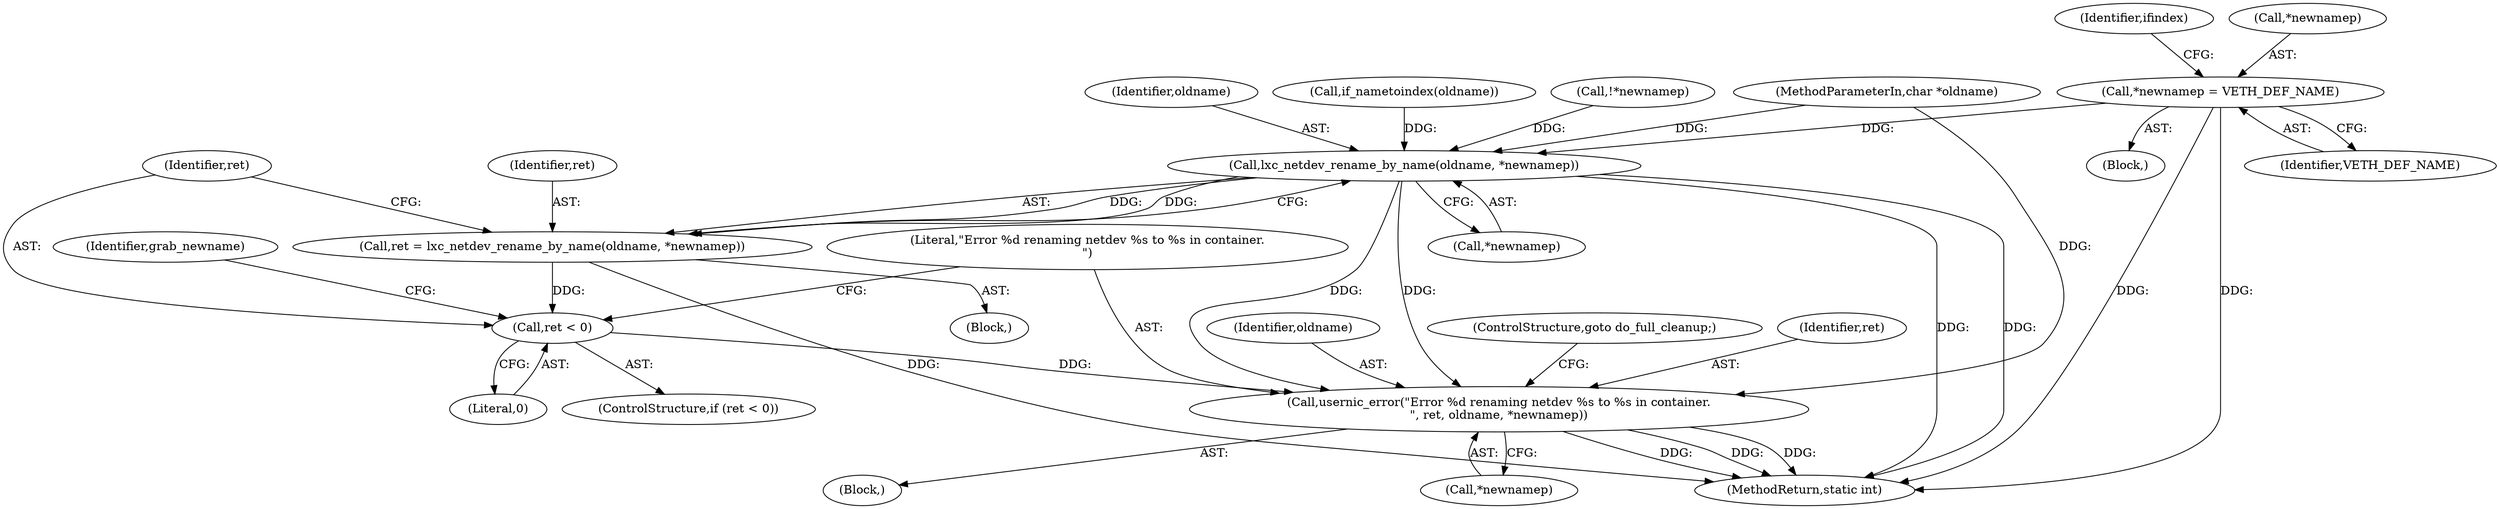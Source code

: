 digraph "0_lxc_16af238036a5464ae8f2420ed3af214f0de875f9@pointer" {
"1000234" [label="(Call,*newnamep = VETH_DEF_NAME)"];
"1000253" [label="(Call,lxc_netdev_rename_by_name(oldname, *newnamep))"];
"1000251" [label="(Call,ret = lxc_netdev_rename_by_name(oldname, *newnamep))"];
"1000258" [label="(Call,ret < 0)"];
"1000262" [label="(Call,usernic_error(\"Error %d renaming netdev %s to %s in container.\n\", ret, oldname, *newnamep))"];
"1000110" [label="(Block,)"];
"1000251" [label="(Call,ret = lxc_netdev_rename_by_name(oldname, *newnamep))"];
"1000227" [label="(Call,!*newnamep)"];
"1000263" [label="(Literal,\"Error %d renaming netdev %s to %s in container.\n\")"];
"1000270" [label="(Identifier,grab_newname)"];
"1000252" [label="(Identifier,ret)"];
"1000255" [label="(Call,*newnamep)"];
"1000261" [label="(Block,)"];
"1000239" [label="(Identifier,ifindex)"];
"1000235" [label="(Call,*newnamep)"];
"1000265" [label="(Identifier,oldname)"];
"1000266" [label="(Call,*newnamep)"];
"1000257" [label="(ControlStructure,if (ret < 0))"];
"1000354" [label="(MethodReturn,static int)"];
"1000254" [label="(Identifier,oldname)"];
"1000260" [label="(Literal,0)"];
"1000237" [label="(Identifier,VETH_DEF_NAME)"];
"1000253" [label="(Call,lxc_netdev_rename_by_name(oldname, *newnamep))"];
"1000240" [label="(Call,if_nametoindex(oldname))"];
"1000234" [label="(Call,*newnamep = VETH_DEF_NAME)"];
"1000230" [label="(Block,)"];
"1000268" [label="(ControlStructure,goto do_full_cleanup;)"];
"1000264" [label="(Identifier,ret)"];
"1000262" [label="(Call,usernic_error(\"Error %d renaming netdev %s to %s in container.\n\", ret, oldname, *newnamep))"];
"1000108" [label="(MethodParameterIn,char *oldname)"];
"1000259" [label="(Identifier,ret)"];
"1000258" [label="(Call,ret < 0)"];
"1000234" -> "1000230"  [label="AST: "];
"1000234" -> "1000237"  [label="CFG: "];
"1000235" -> "1000234"  [label="AST: "];
"1000237" -> "1000234"  [label="AST: "];
"1000239" -> "1000234"  [label="CFG: "];
"1000234" -> "1000354"  [label="DDG: "];
"1000234" -> "1000354"  [label="DDG: "];
"1000234" -> "1000253"  [label="DDG: "];
"1000253" -> "1000251"  [label="AST: "];
"1000253" -> "1000255"  [label="CFG: "];
"1000254" -> "1000253"  [label="AST: "];
"1000255" -> "1000253"  [label="AST: "];
"1000251" -> "1000253"  [label="CFG: "];
"1000253" -> "1000354"  [label="DDG: "];
"1000253" -> "1000354"  [label="DDG: "];
"1000253" -> "1000251"  [label="DDG: "];
"1000253" -> "1000251"  [label="DDG: "];
"1000240" -> "1000253"  [label="DDG: "];
"1000108" -> "1000253"  [label="DDG: "];
"1000227" -> "1000253"  [label="DDG: "];
"1000253" -> "1000262"  [label="DDG: "];
"1000253" -> "1000262"  [label="DDG: "];
"1000251" -> "1000110"  [label="AST: "];
"1000252" -> "1000251"  [label="AST: "];
"1000259" -> "1000251"  [label="CFG: "];
"1000251" -> "1000354"  [label="DDG: "];
"1000251" -> "1000258"  [label="DDG: "];
"1000258" -> "1000257"  [label="AST: "];
"1000258" -> "1000260"  [label="CFG: "];
"1000259" -> "1000258"  [label="AST: "];
"1000260" -> "1000258"  [label="AST: "];
"1000263" -> "1000258"  [label="CFG: "];
"1000270" -> "1000258"  [label="CFG: "];
"1000258" -> "1000262"  [label="DDG: "];
"1000262" -> "1000261"  [label="AST: "];
"1000262" -> "1000266"  [label="CFG: "];
"1000263" -> "1000262"  [label="AST: "];
"1000264" -> "1000262"  [label="AST: "];
"1000265" -> "1000262"  [label="AST: "];
"1000266" -> "1000262"  [label="AST: "];
"1000268" -> "1000262"  [label="CFG: "];
"1000262" -> "1000354"  [label="DDG: "];
"1000262" -> "1000354"  [label="DDG: "];
"1000262" -> "1000354"  [label="DDG: "];
"1000108" -> "1000262"  [label="DDG: "];
}
